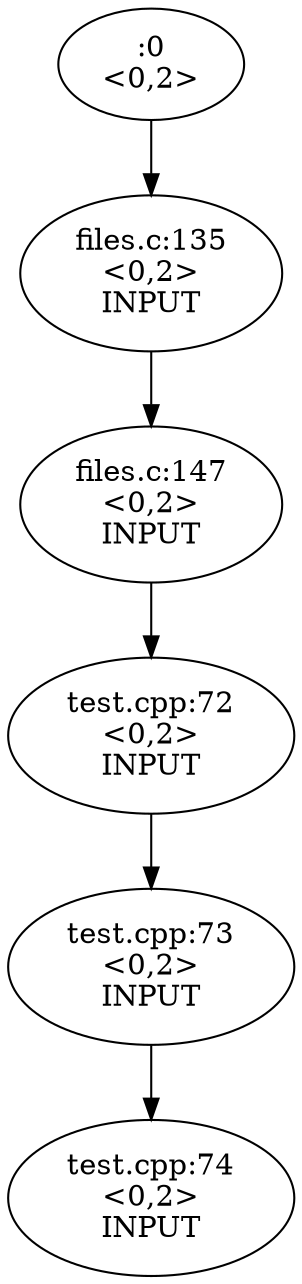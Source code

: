 digraph G {
  n1 -> n2;
  n2 -> n3;
  n3 -> n4;
  n4 -> n5;
  n5 -> n6;
  n1 [label=":0\n<0,2>"];
  n2 [label="files.c:135\n<0,2>\nINPUT"];
  n3 [label="files.c:147\n<0,2>\nINPUT"];
  n4 [label="test.cpp:72\n<0,2>\nINPUT"];
  n5 [label="test.cpp:73\n<0,2>\nINPUT"];
  n6 [label="test.cpp:74\n<0,2>\nINPUT"];
}

